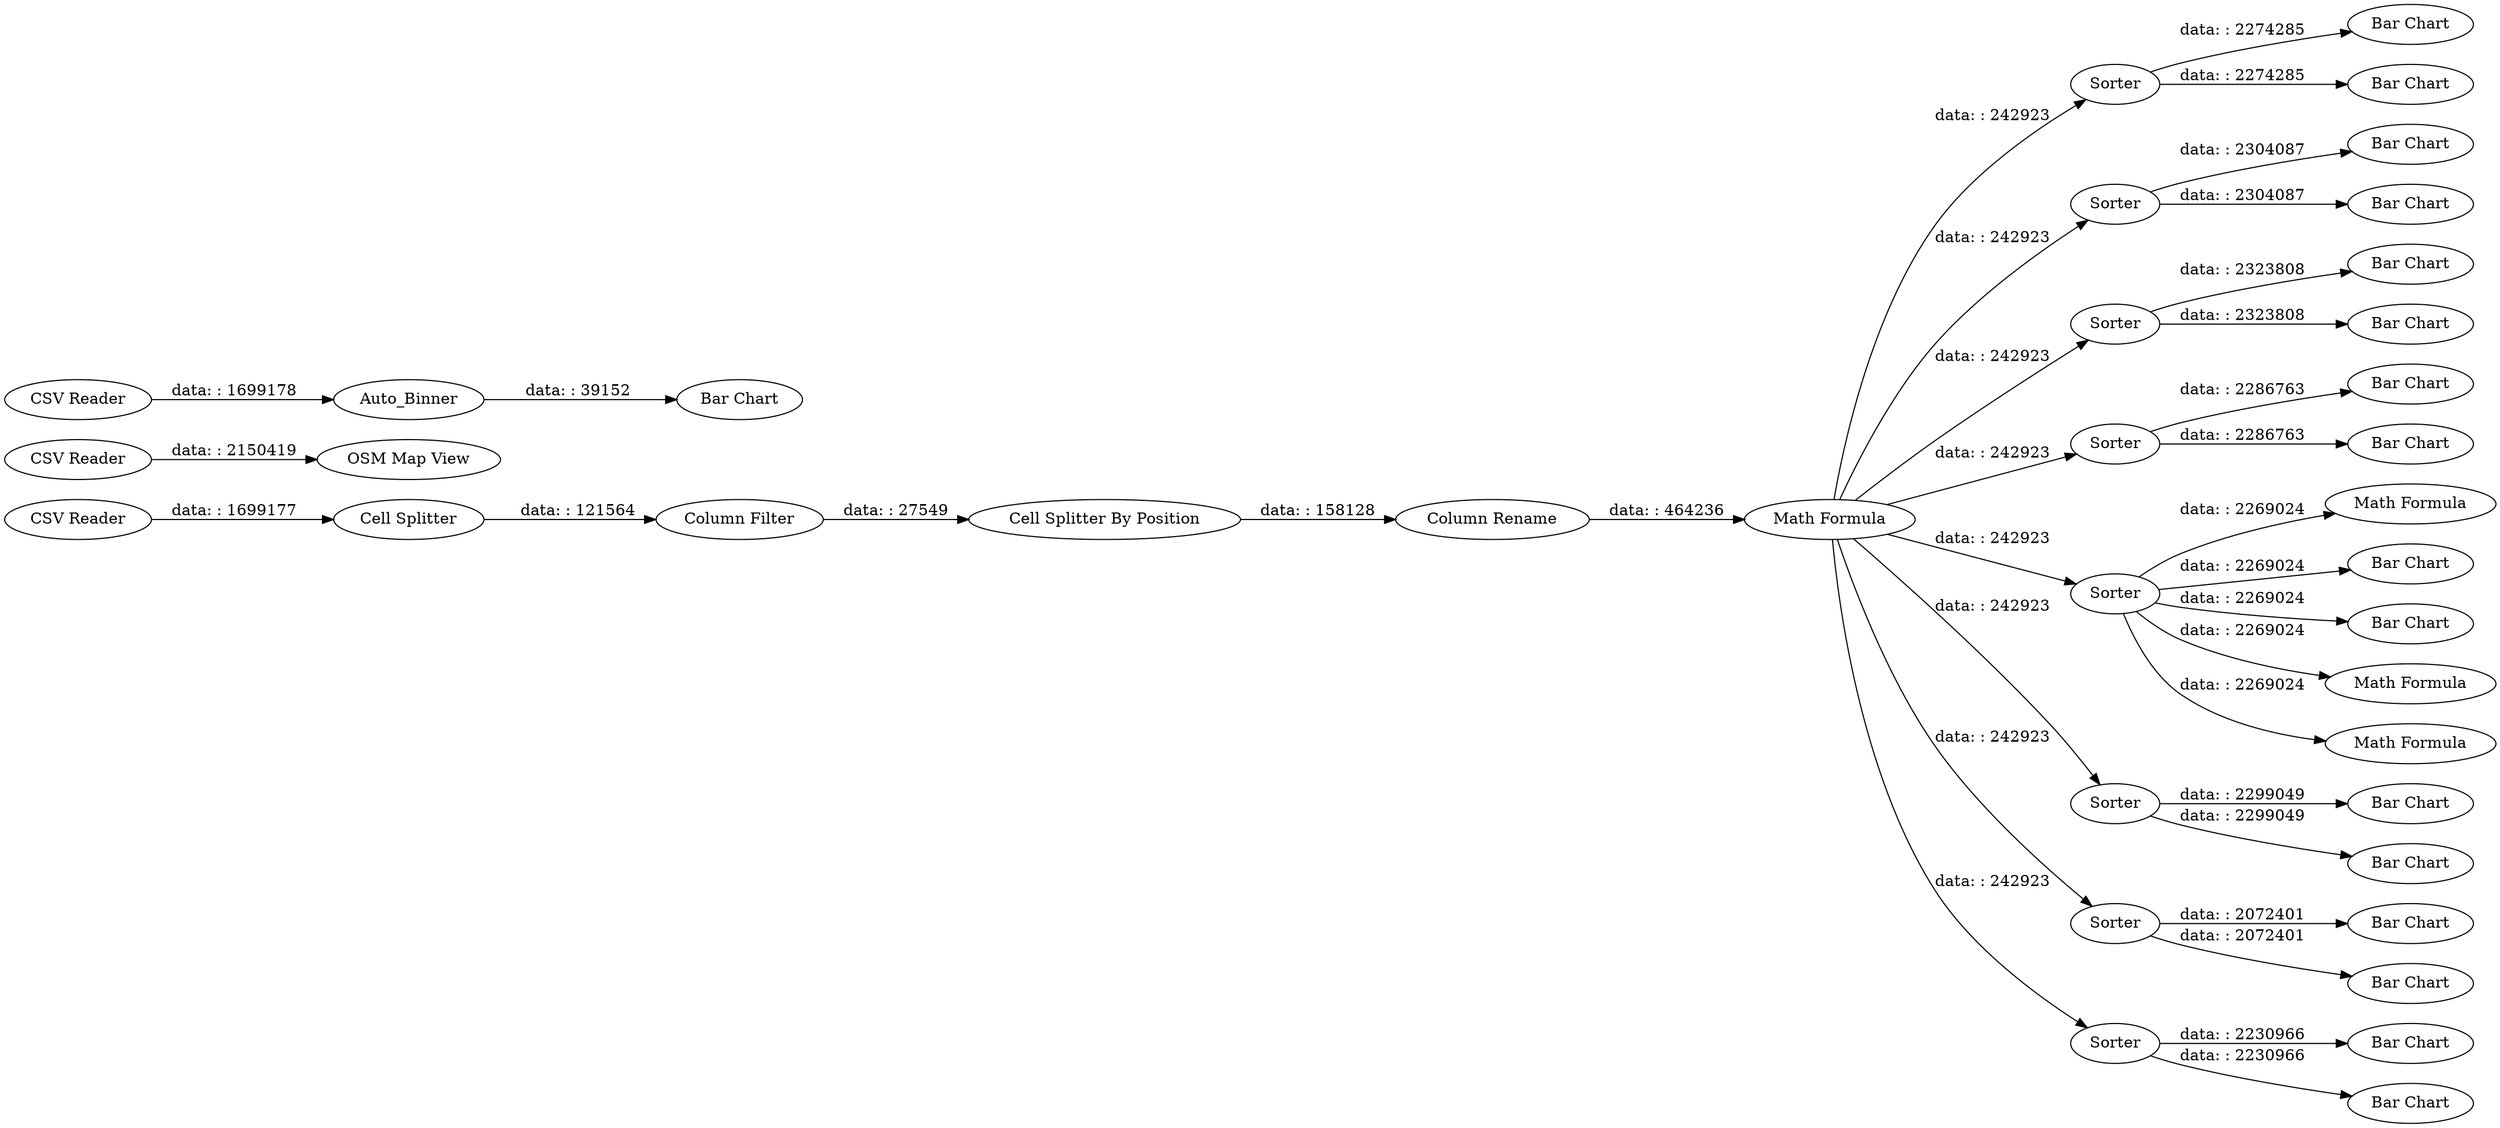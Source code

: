 digraph {
	"-3170530179358288583_47" [label=Sorter]
	"-3170530179358288583_44" [label="Bar Chart"]
	"-3170530179358288583_40" [label="Bar Chart"]
	"-3170530179358288583_43" [label="Bar Chart"]
	"-3170530179358288583_57" [label="OSM Map View"]
	"-3170530179358288583_55" [label="Math Formula"]
	"-3170530179358288583_45" [label="Bar Chart"]
	"-3170530179358288583_18" [label="Bar Chart"]
	"-3170530179358288583_31" [label="Bar Chart"]
	"-3170530179358288583_30" [label=Sorter]
	"-3170530179358288583_41" [label="Bar Chart"]
	"4864591648149619799_10" [label="Column Filter"]
	"-3170530179358288583_38" [label="Bar Chart"]
	"-3170530179358288583_33" [label=Sorter]
	"-3170530179358288583_22" [label="Bar Chart"]
	"-3170530179358288583_46" [label="Bar Chart"]
	"4864591648149619799_12" [label="Column Rename"]
	"4864591648149619799_21" [label="Math Formula"]
	"-3170530179358288583_53" [label="Math Formula"]
	"-3170530179358288583_26" [label=Sorter]
	"-3170530179358288583_23" [label="Bar Chart"]
	"4864591648149619799_11" [label="Cell Splitter By Position"]
	"-3170530179358288583_24" [label=Sorter]
	"-3170530179358288583_2" [label="CSV Reader"]
	"-3170530179358288583_37" [label="Bar Chart"]
	"-3170530179358288583_54" [label="Math Formula"]
	"-3170530179358288583_35" [label="Bar Chart"]
	"4864591648149619799_9" [label="Cell Splitter"]
	"-3170530179358288583_32" [label="Bar Chart"]
	"-3170530179358288583_39" [label=Sorter]
	"-3170530179358288583_52" [label="Bar Chart"]
	"-3170530179358288583_42" [label=Sorter]
	"-3170530179358288583_56" [label="CSV Reader"]
	"-3170530179358288583_36" [label=Sorter]
	"4864591648149619799_2" [label="CSV Reader"]
	"-3170530179358288583_34" [label="Bar Chart"]
	"-3170530179358288583_50" [label=Auto_Binner]
	"-3170530179358288583_19" [label="Bar Chart"]
	"4864591648149619799_21" -> "-3170530179358288583_26" [label="data: : 242923"]
	"4864591648149619799_2" -> "4864591648149619799_9" [label="data: : 1699177"]
	"4864591648149619799_21" -> "-3170530179358288583_24" [label="data: : 242923"]
	"-3170530179358288583_24" -> "-3170530179358288583_18" [label="data: : 2269024"]
	"4864591648149619799_21" -> "-3170530179358288583_47" [label="data: : 242923"]
	"-3170530179358288583_36" -> "-3170530179358288583_37" [label="data: : 2230966"]
	"-3170530179358288583_42" -> "-3170530179358288583_44" [label="data: : 2072401"]
	"-3170530179358288583_24" -> "-3170530179358288583_55" [label="data: : 2269024"]
	"4864591648149619799_21" -> "-3170530179358288583_39" [label="data: : 242923"]
	"-3170530179358288583_50" -> "-3170530179358288583_52" [label="data: : 39152"]
	"-3170530179358288583_30" -> "-3170530179358288583_32" [label="data: : 2304087"]
	"4864591648149619799_9" -> "4864591648149619799_10" [label="data: : 121564"]
	"4864591648149619799_12" -> "4864591648149619799_21" [label="data: : 464236"]
	"-3170530179358288583_47" -> "-3170530179358288583_45" [label="data: : 2274285"]
	"-3170530179358288583_36" -> "-3170530179358288583_38" [label="data: : 2230966"]
	"4864591648149619799_10" -> "4864591648149619799_11" [label="data: : 27549"]
	"-3170530179358288583_24" -> "-3170530179358288583_22" [label="data: : 2269024"]
	"-3170530179358288583_24" -> "-3170530179358288583_53" [label="data: : 2269024"]
	"-3170530179358288583_39" -> "-3170530179358288583_41" [label="data: : 2299049"]
	"-3170530179358288583_26" -> "-3170530179358288583_19" [label="data: : 2286763"]
	"-3170530179358288583_33" -> "-3170530179358288583_35" [label="data: : 2323808"]
	"4864591648149619799_21" -> "-3170530179358288583_30" [label="data: : 242923"]
	"-3170530179358288583_26" -> "-3170530179358288583_23" [label="data: : 2286763"]
	"-3170530179358288583_2" -> "-3170530179358288583_50" [label="data: : 1699178"]
	"4864591648149619799_21" -> "-3170530179358288583_33" [label="data: : 242923"]
	"-3170530179358288583_39" -> "-3170530179358288583_40" [label="data: : 2299049"]
	"-3170530179358288583_47" -> "-3170530179358288583_46" [label="data: : 2274285"]
	"4864591648149619799_11" -> "4864591648149619799_12" [label="data: : 158128"]
	"4864591648149619799_21" -> "-3170530179358288583_36" [label="data: : 242923"]
	"-3170530179358288583_33" -> "-3170530179358288583_34" [label="data: : 2323808"]
	"4864591648149619799_21" -> "-3170530179358288583_42" [label="data: : 242923"]
	"-3170530179358288583_24" -> "-3170530179358288583_54" [label="data: : 2269024"]
	"-3170530179358288583_42" -> "-3170530179358288583_43" [label="data: : 2072401"]
	"-3170530179358288583_56" -> "-3170530179358288583_57" [label="data: : 2150419"]
	"-3170530179358288583_30" -> "-3170530179358288583_31" [label="data: : 2304087"]
	rankdir=LR
}
